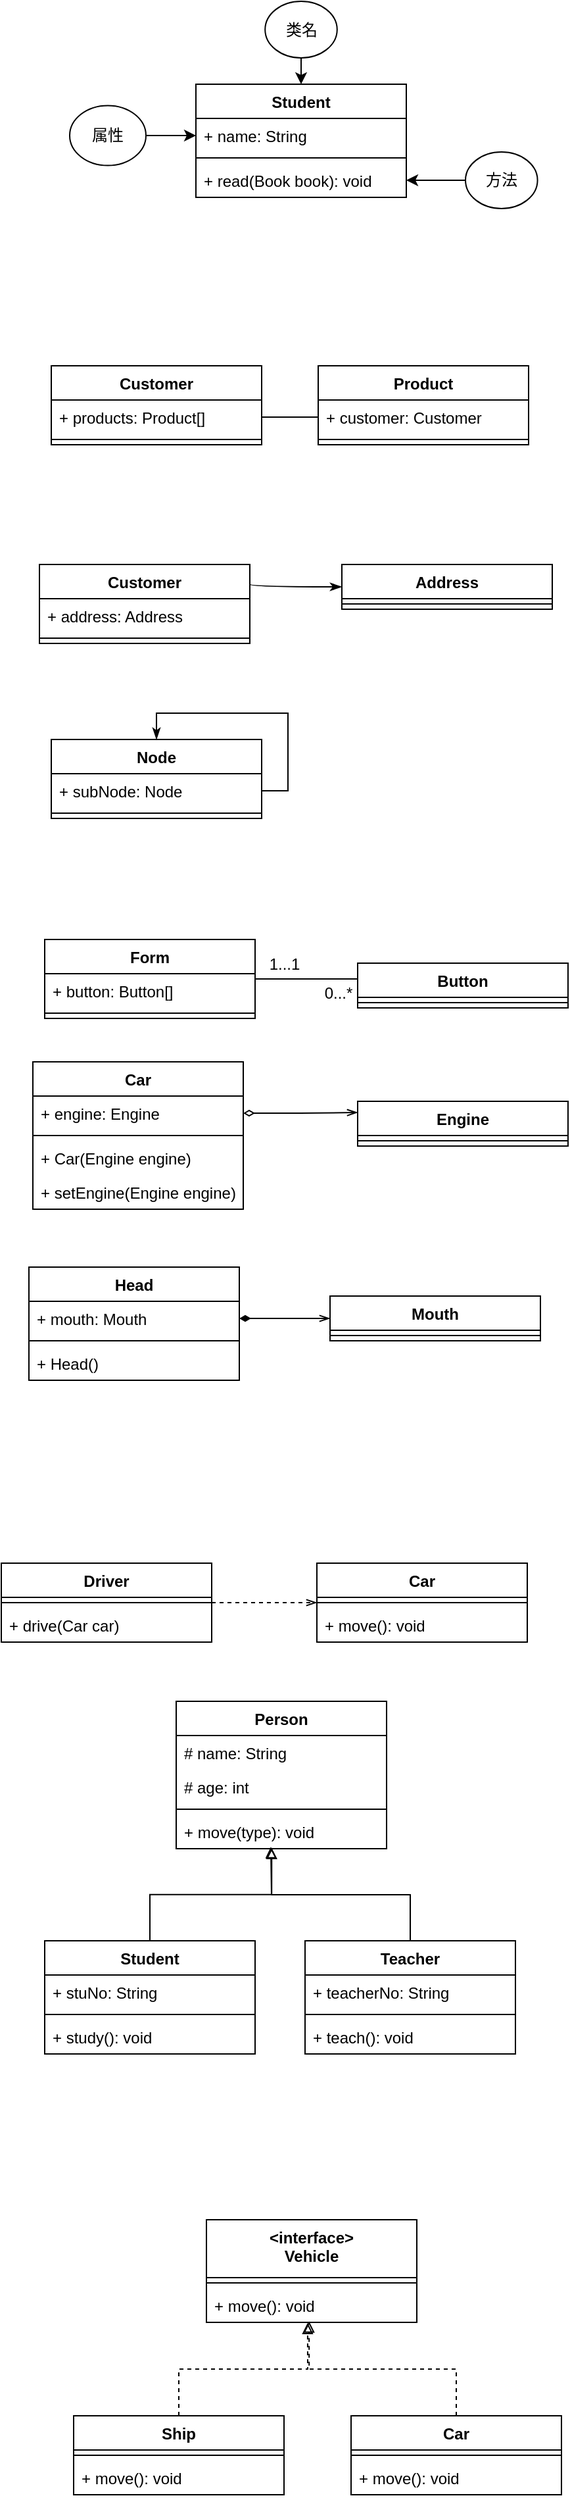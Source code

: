 <mxfile version="15.2.9" type="device"><diagram id="C5RBs43oDa-KdzZeNtuy" name="Page-1"><mxGraphModel dx="1550" dy="837" grid="0" gridSize="10" guides="1" tooltips="1" connect="1" arrows="1" fold="1" page="1" pageScale="1" pageWidth="827" pageHeight="1169" math="0" shadow="0"><root><mxCell id="WIyWlLk6GJQsqaUBKTNV-0"/><mxCell id="WIyWlLk6GJQsqaUBKTNV-1" parent="WIyWlLk6GJQsqaUBKTNV-0"/><mxCell id="OeYWlGwE_98t1ex9TlvV-0" value="Student" style="swimlane;fontStyle=1;align=center;verticalAlign=top;childLayout=stackLayout;horizontal=1;startSize=26;horizontalStack=0;resizeParent=1;resizeParentMax=0;resizeLast=0;collapsible=1;marginBottom=0;" parent="WIyWlLk6GJQsqaUBKTNV-1" vertex="1"><mxGeometry x="300" y="80" width="160" height="86" as="geometry"/></mxCell><mxCell id="OeYWlGwE_98t1ex9TlvV-1" value="+ name: String" style="text;strokeColor=none;fillColor=none;align=left;verticalAlign=top;spacingLeft=4;spacingRight=4;overflow=hidden;rotatable=0;points=[[0,0.5],[1,0.5]];portConstraint=eastwest;" parent="OeYWlGwE_98t1ex9TlvV-0" vertex="1"><mxGeometry y="26" width="160" height="26" as="geometry"/></mxCell><mxCell id="OeYWlGwE_98t1ex9TlvV-2" value="" style="line;strokeWidth=1;fillColor=none;align=left;verticalAlign=middle;spacingTop=-1;spacingLeft=3;spacingRight=3;rotatable=0;labelPosition=right;points=[];portConstraint=eastwest;" parent="OeYWlGwE_98t1ex9TlvV-0" vertex="1"><mxGeometry y="52" width="160" height="8" as="geometry"/></mxCell><mxCell id="OeYWlGwE_98t1ex9TlvV-3" value="+ read(Book book): void" style="text;strokeColor=none;fillColor=none;align=left;verticalAlign=top;spacingLeft=4;spacingRight=4;overflow=hidden;rotatable=0;points=[[0,0.5],[1,0.5]];portConstraint=eastwest;" parent="OeYWlGwE_98t1ex9TlvV-0" vertex="1"><mxGeometry y="60" width="160" height="26" as="geometry"/></mxCell><mxCell id="OeYWlGwE_98t1ex9TlvV-6" style="edgeStyle=orthogonalEdgeStyle;curved=1;rounded=0;orthogonalLoop=1;jettySize=auto;html=1;exitX=1;exitY=0.5;exitDx=0;exitDy=0;entryX=0;entryY=0.5;entryDx=0;entryDy=0;" parent="WIyWlLk6GJQsqaUBKTNV-1" source="OeYWlGwE_98t1ex9TlvV-4" target="OeYWlGwE_98t1ex9TlvV-1" edge="1"><mxGeometry relative="1" as="geometry"/></mxCell><mxCell id="OeYWlGwE_98t1ex9TlvV-4" value="属性" style="ellipse;whiteSpace=wrap;html=1;" parent="WIyWlLk6GJQsqaUBKTNV-1" vertex="1"><mxGeometry x="204" y="96.24" width="58" height="45.52" as="geometry"/></mxCell><mxCell id="OeYWlGwE_98t1ex9TlvV-8" style="edgeStyle=orthogonalEdgeStyle;curved=1;rounded=0;orthogonalLoop=1;jettySize=auto;html=1;exitX=0;exitY=0.5;exitDx=0;exitDy=0;entryX=1;entryY=0.5;entryDx=0;entryDy=0;" parent="WIyWlLk6GJQsqaUBKTNV-1" source="OeYWlGwE_98t1ex9TlvV-7" target="OeYWlGwE_98t1ex9TlvV-3" edge="1"><mxGeometry relative="1" as="geometry"/></mxCell><mxCell id="OeYWlGwE_98t1ex9TlvV-7" value="方法" style="ellipse;whiteSpace=wrap;html=1;" parent="WIyWlLk6GJQsqaUBKTNV-1" vertex="1"><mxGeometry x="505" y="131.5" width="54.79" height="43" as="geometry"/></mxCell><mxCell id="OeYWlGwE_98t1ex9TlvV-10" style="edgeStyle=orthogonalEdgeStyle;curved=1;rounded=0;orthogonalLoop=1;jettySize=auto;html=1;exitX=0.5;exitY=1;exitDx=0;exitDy=0;entryX=0.5;entryY=0;entryDx=0;entryDy=0;" parent="WIyWlLk6GJQsqaUBKTNV-1" source="OeYWlGwE_98t1ex9TlvV-9" target="OeYWlGwE_98t1ex9TlvV-0" edge="1"><mxGeometry relative="1" as="geometry"/></mxCell><mxCell id="OeYWlGwE_98t1ex9TlvV-9" value="类名" style="ellipse;whiteSpace=wrap;html=1;" parent="WIyWlLk6GJQsqaUBKTNV-1" vertex="1"><mxGeometry x="352.61" y="17" width="54.79" height="43" as="geometry"/></mxCell><mxCell id="OeYWlGwE_98t1ex9TlvV-11" value="Customer" style="swimlane;fontStyle=1;align=center;verticalAlign=top;childLayout=stackLayout;horizontal=1;startSize=26;horizontalStack=0;resizeParent=1;resizeParentMax=0;resizeLast=0;collapsible=1;marginBottom=0;" parent="WIyWlLk6GJQsqaUBKTNV-1" vertex="1"><mxGeometry x="190" y="294" width="160" height="60" as="geometry"/></mxCell><mxCell id="OeYWlGwE_98t1ex9TlvV-12" value="+ products: Product[]" style="text;strokeColor=none;fillColor=none;align=left;verticalAlign=top;spacingLeft=4;spacingRight=4;overflow=hidden;rotatable=0;points=[[0,0.5],[1,0.5]];portConstraint=eastwest;" parent="OeYWlGwE_98t1ex9TlvV-11" vertex="1"><mxGeometry y="26" width="160" height="26" as="geometry"/></mxCell><mxCell id="OeYWlGwE_98t1ex9TlvV-13" value="" style="line;strokeWidth=1;fillColor=none;align=left;verticalAlign=middle;spacingTop=-1;spacingLeft=3;spacingRight=3;rotatable=0;labelPosition=right;points=[];portConstraint=eastwest;" parent="OeYWlGwE_98t1ex9TlvV-11" vertex="1"><mxGeometry y="52" width="160" height="8" as="geometry"/></mxCell><mxCell id="OeYWlGwE_98t1ex9TlvV-15" value="Product" style="swimlane;fontStyle=1;align=center;verticalAlign=top;childLayout=stackLayout;horizontal=1;startSize=26;horizontalStack=0;resizeParent=1;resizeParentMax=0;resizeLast=0;collapsible=1;marginBottom=0;" parent="WIyWlLk6GJQsqaUBKTNV-1" vertex="1"><mxGeometry x="393" y="294" width="160" height="60" as="geometry"/></mxCell><mxCell id="OeYWlGwE_98t1ex9TlvV-16" value="+ customer: Customer" style="text;strokeColor=none;fillColor=none;align=left;verticalAlign=top;spacingLeft=4;spacingRight=4;overflow=hidden;rotatable=0;points=[[0,0.5],[1,0.5]];portConstraint=eastwest;" parent="OeYWlGwE_98t1ex9TlvV-15" vertex="1"><mxGeometry y="26" width="160" height="26" as="geometry"/></mxCell><mxCell id="OeYWlGwE_98t1ex9TlvV-17" value="" style="line;strokeWidth=1;fillColor=none;align=left;verticalAlign=middle;spacingTop=-1;spacingLeft=3;spacingRight=3;rotatable=0;labelPosition=right;points=[];portConstraint=eastwest;" parent="OeYWlGwE_98t1ex9TlvV-15" vertex="1"><mxGeometry y="52" width="160" height="8" as="geometry"/></mxCell><mxCell id="OeYWlGwE_98t1ex9TlvV-18" style="edgeStyle=orthogonalEdgeStyle;curved=1;rounded=0;orthogonalLoop=1;jettySize=auto;html=1;exitX=1;exitY=0.5;exitDx=0;exitDy=0;endArrow=none;endFill=0;" parent="WIyWlLk6GJQsqaUBKTNV-1" source="OeYWlGwE_98t1ex9TlvV-12" target="OeYWlGwE_98t1ex9TlvV-16" edge="1"><mxGeometry relative="1" as="geometry"/></mxCell><mxCell id="OeYWlGwE_98t1ex9TlvV-29" style="edgeStyle=orthogonalEdgeStyle;curved=1;rounded=0;orthogonalLoop=1;jettySize=auto;html=1;exitX=1;exitY=0.25;exitDx=0;exitDy=0;endArrow=classicThin;endFill=1;" parent="WIyWlLk6GJQsqaUBKTNV-1" source="OeYWlGwE_98t1ex9TlvV-23" target="OeYWlGwE_98t1ex9TlvV-26" edge="1"><mxGeometry relative="1" as="geometry"><Array as="points"><mxPoint x="341" y="462"/></Array></mxGeometry></mxCell><mxCell id="OeYWlGwE_98t1ex9TlvV-23" value="Customer" style="swimlane;fontStyle=1;align=center;verticalAlign=top;childLayout=stackLayout;horizontal=1;startSize=26;horizontalStack=0;resizeParent=1;resizeParentMax=0;resizeLast=0;collapsible=1;marginBottom=0;" parent="WIyWlLk6GJQsqaUBKTNV-1" vertex="1"><mxGeometry x="181" y="445" width="160" height="60" as="geometry"/></mxCell><mxCell id="OeYWlGwE_98t1ex9TlvV-24" value="+ address: Address" style="text;strokeColor=none;fillColor=none;align=left;verticalAlign=top;spacingLeft=4;spacingRight=4;overflow=hidden;rotatable=0;points=[[0,0.5],[1,0.5]];portConstraint=eastwest;" parent="OeYWlGwE_98t1ex9TlvV-23" vertex="1"><mxGeometry y="26" width="160" height="26" as="geometry"/></mxCell><mxCell id="OeYWlGwE_98t1ex9TlvV-25" value="" style="line;strokeWidth=1;fillColor=none;align=left;verticalAlign=middle;spacingTop=-1;spacingLeft=3;spacingRight=3;rotatable=0;labelPosition=right;points=[];portConstraint=eastwest;" parent="OeYWlGwE_98t1ex9TlvV-23" vertex="1"><mxGeometry y="52" width="160" height="8" as="geometry"/></mxCell><mxCell id="OeYWlGwE_98t1ex9TlvV-26" value="Address" style="swimlane;fontStyle=1;align=center;verticalAlign=top;childLayout=stackLayout;horizontal=1;startSize=26;horizontalStack=0;resizeParent=1;resizeParentMax=0;resizeLast=0;collapsible=1;marginBottom=0;" parent="WIyWlLk6GJQsqaUBKTNV-1" vertex="1"><mxGeometry x="411" y="445" width="160" height="34" as="geometry"/></mxCell><mxCell id="OeYWlGwE_98t1ex9TlvV-28" value="" style="line;strokeWidth=1;fillColor=none;align=left;verticalAlign=middle;spacingTop=-1;spacingLeft=3;spacingRight=3;rotatable=0;labelPosition=right;points=[];portConstraint=eastwest;" parent="OeYWlGwE_98t1ex9TlvV-26" vertex="1"><mxGeometry y="26" width="160" height="8" as="geometry"/></mxCell><mxCell id="OeYWlGwE_98t1ex9TlvV-31" value="Node" style="swimlane;fontStyle=1;align=center;verticalAlign=top;childLayout=stackLayout;horizontal=1;startSize=26;horizontalStack=0;resizeParent=1;resizeParentMax=0;resizeLast=0;collapsible=1;marginBottom=0;" parent="WIyWlLk6GJQsqaUBKTNV-1" vertex="1"><mxGeometry x="190" y="578" width="160" height="60" as="geometry"/></mxCell><mxCell id="OeYWlGwE_98t1ex9TlvV-34" style="edgeStyle=orthogonalEdgeStyle;rounded=0;orthogonalLoop=1;jettySize=auto;html=1;exitX=1;exitY=0.5;exitDx=0;exitDy=0;entryX=0.5;entryY=0;entryDx=0;entryDy=0;endArrow=classicThin;endFill=1;" parent="OeYWlGwE_98t1ex9TlvV-31" source="OeYWlGwE_98t1ex9TlvV-32" target="OeYWlGwE_98t1ex9TlvV-31" edge="1"><mxGeometry relative="1" as="geometry"/></mxCell><mxCell id="OeYWlGwE_98t1ex9TlvV-32" value="+ subNode: Node" style="text;strokeColor=none;fillColor=none;align=left;verticalAlign=top;spacingLeft=4;spacingRight=4;overflow=hidden;rotatable=0;points=[[0,0.5],[1,0.5]];portConstraint=eastwest;" parent="OeYWlGwE_98t1ex9TlvV-31" vertex="1"><mxGeometry y="26" width="160" height="26" as="geometry"/></mxCell><mxCell id="OeYWlGwE_98t1ex9TlvV-33" value="" style="line;strokeWidth=1;fillColor=none;align=left;verticalAlign=middle;spacingTop=-1;spacingLeft=3;spacingRight=3;rotatable=0;labelPosition=right;points=[];portConstraint=eastwest;" parent="OeYWlGwE_98t1ex9TlvV-31" vertex="1"><mxGeometry y="52" width="160" height="8" as="geometry"/></mxCell><mxCell id="OeYWlGwE_98t1ex9TlvV-42" value="" style="edgeStyle=orthogonalEdgeStyle;rounded=0;orthogonalLoop=1;jettySize=auto;html=1;endArrow=classicThin;endFill=1;" parent="WIyWlLk6GJQsqaUBKTNV-1" source="OeYWlGwE_98t1ex9TlvV-35" target="OeYWlGwE_98t1ex9TlvV-41" edge="1"><mxGeometry relative="1" as="geometry"><Array as="points"><mxPoint x="503" y="760"/></Array></mxGeometry></mxCell><mxCell id="OeYWlGwE_98t1ex9TlvV-35" value="Form" style="swimlane;fontStyle=1;align=center;verticalAlign=top;childLayout=stackLayout;horizontal=1;startSize=26;horizontalStack=0;resizeParent=1;resizeParentMax=0;resizeLast=0;collapsible=1;marginBottom=0;" parent="WIyWlLk6GJQsqaUBKTNV-1" vertex="1"><mxGeometry x="185" y="730" width="160" height="60" as="geometry"/></mxCell><mxCell id="OeYWlGwE_98t1ex9TlvV-36" value="+ button: Button[]" style="text;strokeColor=none;fillColor=none;align=left;verticalAlign=top;spacingLeft=4;spacingRight=4;overflow=hidden;rotatable=0;points=[[0,0.5],[1,0.5]];portConstraint=eastwest;" parent="OeYWlGwE_98t1ex9TlvV-35" vertex="1"><mxGeometry y="26" width="160" height="26" as="geometry"/></mxCell><mxCell id="OeYWlGwE_98t1ex9TlvV-37" value="" style="line;strokeWidth=1;fillColor=none;align=left;verticalAlign=middle;spacingTop=-1;spacingLeft=3;spacingRight=3;rotatable=0;labelPosition=right;points=[];portConstraint=eastwest;" parent="OeYWlGwE_98t1ex9TlvV-35" vertex="1"><mxGeometry y="52" width="160" height="8" as="geometry"/></mxCell><mxCell id="OeYWlGwE_98t1ex9TlvV-39" value="Button" style="swimlane;fontStyle=1;align=center;verticalAlign=top;childLayout=stackLayout;horizontal=1;startSize=26;horizontalStack=0;resizeParent=1;resizeParentMax=0;resizeLast=0;collapsible=1;marginBottom=0;" parent="WIyWlLk6GJQsqaUBKTNV-1" vertex="1"><mxGeometry x="423" y="748" width="160" height="34" as="geometry"/></mxCell><mxCell id="OeYWlGwE_98t1ex9TlvV-41" value="" style="line;strokeWidth=1;fillColor=none;align=left;verticalAlign=middle;spacingTop=-1;spacingLeft=3;spacingRight=3;rotatable=0;labelPosition=right;points=[];portConstraint=eastwest;" parent="OeYWlGwE_98t1ex9TlvV-39" vertex="1"><mxGeometry y="26" width="160" height="8" as="geometry"/></mxCell><mxCell id="OeYWlGwE_98t1ex9TlvV-43" value="1...1" style="text;html=1;align=center;verticalAlign=middle;resizable=0;points=[];autosize=1;strokeColor=none;fillColor=none;" parent="WIyWlLk6GJQsqaUBKTNV-1" vertex="1"><mxGeometry x="350" y="740" width="33" height="18" as="geometry"/></mxCell><mxCell id="OeYWlGwE_98t1ex9TlvV-44" value="0...*" style="text;html=1;align=center;verticalAlign=middle;resizable=0;points=[];autosize=1;strokeColor=none;fillColor=none;" parent="WIyWlLk6GJQsqaUBKTNV-1" vertex="1"><mxGeometry x="392" y="762" width="31" height="18" as="geometry"/></mxCell><mxCell id="OeYWlGwE_98t1ex9TlvV-45" value="Car" style="swimlane;fontStyle=1;align=center;verticalAlign=top;childLayout=stackLayout;horizontal=1;startSize=26;horizontalStack=0;resizeParent=1;resizeParentMax=0;resizeLast=0;collapsible=1;marginBottom=0;" parent="WIyWlLk6GJQsqaUBKTNV-1" vertex="1"><mxGeometry x="176" y="823" width="160" height="112" as="geometry"/></mxCell><mxCell id="OeYWlGwE_98t1ex9TlvV-46" value="+ engine: Engine" style="text;strokeColor=none;fillColor=none;align=left;verticalAlign=top;spacingLeft=4;spacingRight=4;overflow=hidden;rotatable=0;points=[[0,0.5],[1,0.5]];portConstraint=eastwest;" parent="OeYWlGwE_98t1ex9TlvV-45" vertex="1"><mxGeometry y="26" width="160" height="26" as="geometry"/></mxCell><mxCell id="OeYWlGwE_98t1ex9TlvV-47" value="" style="line;strokeWidth=1;fillColor=none;align=left;verticalAlign=middle;spacingTop=-1;spacingLeft=3;spacingRight=3;rotatable=0;labelPosition=right;points=[];portConstraint=eastwest;" parent="OeYWlGwE_98t1ex9TlvV-45" vertex="1"><mxGeometry y="52" width="160" height="8" as="geometry"/></mxCell><mxCell id="OeYWlGwE_98t1ex9TlvV-48" value="+ Car(Engine engine)" style="text;strokeColor=none;fillColor=none;align=left;verticalAlign=top;spacingLeft=4;spacingRight=4;overflow=hidden;rotatable=0;points=[[0,0.5],[1,0.5]];portConstraint=eastwest;" parent="OeYWlGwE_98t1ex9TlvV-45" vertex="1"><mxGeometry y="60" width="160" height="26" as="geometry"/></mxCell><mxCell id="OeYWlGwE_98t1ex9TlvV-49" value="+ setEngine(Engine engine)" style="text;strokeColor=none;fillColor=none;align=left;verticalAlign=top;spacingLeft=4;spacingRight=4;overflow=hidden;rotatable=0;points=[[0,0.5],[1,0.5]];portConstraint=eastwest;" parent="OeYWlGwE_98t1ex9TlvV-45" vertex="1"><mxGeometry y="86" width="160" height="26" as="geometry"/></mxCell><mxCell id="OeYWlGwE_98t1ex9TlvV-55" value="Engine" style="swimlane;fontStyle=1;align=center;verticalAlign=top;childLayout=stackLayout;horizontal=1;startSize=26;horizontalStack=0;resizeParent=1;resizeParentMax=0;resizeLast=0;collapsible=1;marginBottom=0;" parent="WIyWlLk6GJQsqaUBKTNV-1" vertex="1"><mxGeometry x="423" y="853" width="160" height="34" as="geometry"/></mxCell><mxCell id="OeYWlGwE_98t1ex9TlvV-56" value="" style="line;strokeWidth=1;fillColor=none;align=left;verticalAlign=middle;spacingTop=-1;spacingLeft=3;spacingRight=3;rotatable=0;labelPosition=right;points=[];portConstraint=eastwest;" parent="OeYWlGwE_98t1ex9TlvV-55" vertex="1"><mxGeometry y="26" width="160" height="8" as="geometry"/></mxCell><mxCell id="OeYWlGwE_98t1ex9TlvV-58" style="edgeStyle=orthogonalEdgeStyle;rounded=0;orthogonalLoop=1;jettySize=auto;html=1;exitX=1;exitY=0.5;exitDx=0;exitDy=0;entryX=0;entryY=0.25;entryDx=0;entryDy=0;endArrow=openThin;endFill=0;startArrow=diamondThin;startFill=0;" parent="WIyWlLk6GJQsqaUBKTNV-1" source="OeYWlGwE_98t1ex9TlvV-46" target="OeYWlGwE_98t1ex9TlvV-55" edge="1"><mxGeometry relative="1" as="geometry"/></mxCell><mxCell id="OeYWlGwE_98t1ex9TlvV-59" value="Head" style="swimlane;fontStyle=1;align=center;verticalAlign=top;childLayout=stackLayout;horizontal=1;startSize=26;horizontalStack=0;resizeParent=1;resizeParentMax=0;resizeLast=0;collapsible=1;marginBottom=0;" parent="WIyWlLk6GJQsqaUBKTNV-1" vertex="1"><mxGeometry x="173" y="979" width="160" height="86" as="geometry"/></mxCell><mxCell id="OeYWlGwE_98t1ex9TlvV-60" value="+ mouth: Mouth" style="text;strokeColor=none;fillColor=none;align=left;verticalAlign=top;spacingLeft=4;spacingRight=4;overflow=hidden;rotatable=0;points=[[0,0.5],[1,0.5]];portConstraint=eastwest;" parent="OeYWlGwE_98t1ex9TlvV-59" vertex="1"><mxGeometry y="26" width="160" height="26" as="geometry"/></mxCell><mxCell id="OeYWlGwE_98t1ex9TlvV-61" value="" style="line;strokeWidth=1;fillColor=none;align=left;verticalAlign=middle;spacingTop=-1;spacingLeft=3;spacingRight=3;rotatable=0;labelPosition=right;points=[];portConstraint=eastwest;" parent="OeYWlGwE_98t1ex9TlvV-59" vertex="1"><mxGeometry y="52" width="160" height="8" as="geometry"/></mxCell><mxCell id="OeYWlGwE_98t1ex9TlvV-62" value="+ Head()" style="text;strokeColor=none;fillColor=none;align=left;verticalAlign=top;spacingLeft=4;spacingRight=4;overflow=hidden;rotatable=0;points=[[0,0.5],[1,0.5]];portConstraint=eastwest;" parent="OeYWlGwE_98t1ex9TlvV-59" vertex="1"><mxGeometry y="60" width="160" height="26" as="geometry"/></mxCell><mxCell id="OeYWlGwE_98t1ex9TlvV-63" value="Mouth" style="swimlane;fontStyle=1;align=center;verticalAlign=top;childLayout=stackLayout;horizontal=1;startSize=26;horizontalStack=0;resizeParent=1;resizeParentMax=0;resizeLast=0;collapsible=1;marginBottom=0;" parent="WIyWlLk6GJQsqaUBKTNV-1" vertex="1"><mxGeometry x="402" y="1001" width="160" height="34" as="geometry"/></mxCell><mxCell id="OeYWlGwE_98t1ex9TlvV-64" value="" style="line;strokeWidth=1;fillColor=none;align=left;verticalAlign=middle;spacingTop=-1;spacingLeft=3;spacingRight=3;rotatable=0;labelPosition=right;points=[];portConstraint=eastwest;" parent="OeYWlGwE_98t1ex9TlvV-63" vertex="1"><mxGeometry y="26" width="160" height="8" as="geometry"/></mxCell><mxCell id="OeYWlGwE_98t1ex9TlvV-65" style="edgeStyle=orthogonalEdgeStyle;rounded=0;orthogonalLoop=1;jettySize=auto;html=1;exitX=1;exitY=0.5;exitDx=0;exitDy=0;entryX=0;entryY=0.5;entryDx=0;entryDy=0;startArrow=diamondThin;startFill=1;endArrow=openThin;endFill=0;" parent="WIyWlLk6GJQsqaUBKTNV-1" source="OeYWlGwE_98t1ex9TlvV-60" target="OeYWlGwE_98t1ex9TlvV-63" edge="1"><mxGeometry relative="1" as="geometry"/></mxCell><mxCell id="OeYWlGwE_98t1ex9TlvV-73" value="" style="edgeStyle=orthogonalEdgeStyle;rounded=0;orthogonalLoop=1;jettySize=auto;html=1;startArrow=none;startFill=0;endArrow=openThin;endFill=0;dashed=1;" parent="WIyWlLk6GJQsqaUBKTNV-1" source="OeYWlGwE_98t1ex9TlvV-66" target="OeYWlGwE_98t1ex9TlvV-70" edge="1"><mxGeometry relative="1" as="geometry"/></mxCell><mxCell id="OeYWlGwE_98t1ex9TlvV-66" value="Driver" style="swimlane;fontStyle=1;align=center;verticalAlign=top;childLayout=stackLayout;horizontal=1;startSize=26;horizontalStack=0;resizeParent=1;resizeParentMax=0;resizeLast=0;collapsible=1;marginBottom=0;" parent="WIyWlLk6GJQsqaUBKTNV-1" vertex="1"><mxGeometry x="152" y="1204" width="160" height="60" as="geometry"/></mxCell><mxCell id="OeYWlGwE_98t1ex9TlvV-68" value="" style="line;strokeWidth=1;fillColor=none;align=left;verticalAlign=middle;spacingTop=-1;spacingLeft=3;spacingRight=3;rotatable=0;labelPosition=right;points=[];portConstraint=eastwest;" parent="OeYWlGwE_98t1ex9TlvV-66" vertex="1"><mxGeometry y="26" width="160" height="8" as="geometry"/></mxCell><mxCell id="OeYWlGwE_98t1ex9TlvV-69" value="+ drive(Car car)" style="text;strokeColor=none;fillColor=none;align=left;verticalAlign=top;spacingLeft=4;spacingRight=4;overflow=hidden;rotatable=0;points=[[0,0.5],[1,0.5]];portConstraint=eastwest;" parent="OeYWlGwE_98t1ex9TlvV-66" vertex="1"><mxGeometry y="34" width="160" height="26" as="geometry"/></mxCell><mxCell id="OeYWlGwE_98t1ex9TlvV-70" value="Car" style="swimlane;fontStyle=1;align=center;verticalAlign=top;childLayout=stackLayout;horizontal=1;startSize=26;horizontalStack=0;resizeParent=1;resizeParentMax=0;resizeLast=0;collapsible=1;marginBottom=0;" parent="WIyWlLk6GJQsqaUBKTNV-1" vertex="1"><mxGeometry x="392" y="1204" width="160" height="60" as="geometry"/></mxCell><mxCell id="OeYWlGwE_98t1ex9TlvV-71" value="" style="line;strokeWidth=1;fillColor=none;align=left;verticalAlign=middle;spacingTop=-1;spacingLeft=3;spacingRight=3;rotatable=0;labelPosition=right;points=[];portConstraint=eastwest;" parent="OeYWlGwE_98t1ex9TlvV-70" vertex="1"><mxGeometry y="26" width="160" height="8" as="geometry"/></mxCell><mxCell id="OeYWlGwE_98t1ex9TlvV-72" value="+ move(): void" style="text;strokeColor=none;fillColor=none;align=left;verticalAlign=top;spacingLeft=4;spacingRight=4;overflow=hidden;rotatable=0;points=[[0,0.5],[1,0.5]];portConstraint=eastwest;" parent="OeYWlGwE_98t1ex9TlvV-70" vertex="1"><mxGeometry y="34" width="160" height="26" as="geometry"/></mxCell><mxCell id="OeYWlGwE_98t1ex9TlvV-74" value="Person" style="swimlane;fontStyle=1;align=center;verticalAlign=top;childLayout=stackLayout;horizontal=1;startSize=26;horizontalStack=0;resizeParent=1;resizeParentMax=0;resizeLast=0;collapsible=1;marginBottom=0;" parent="WIyWlLk6GJQsqaUBKTNV-1" vertex="1"><mxGeometry x="285" y="1309" width="160" height="112" as="geometry"/></mxCell><mxCell id="OeYWlGwE_98t1ex9TlvV-75" value="# name: String" style="text;strokeColor=none;fillColor=none;align=left;verticalAlign=top;spacingLeft=4;spacingRight=4;overflow=hidden;rotatable=0;points=[[0,0.5],[1,0.5]];portConstraint=eastwest;" parent="OeYWlGwE_98t1ex9TlvV-74" vertex="1"><mxGeometry y="26" width="160" height="26" as="geometry"/></mxCell><mxCell id="OeYWlGwE_98t1ex9TlvV-78" value="# age: int" style="text;strokeColor=none;fillColor=none;align=left;verticalAlign=top;spacingLeft=4;spacingRight=4;overflow=hidden;rotatable=0;points=[[0,0.5],[1,0.5]];portConstraint=eastwest;" parent="OeYWlGwE_98t1ex9TlvV-74" vertex="1"><mxGeometry y="52" width="160" height="26" as="geometry"/></mxCell><mxCell id="OeYWlGwE_98t1ex9TlvV-76" value="" style="line;strokeWidth=1;fillColor=none;align=left;verticalAlign=middle;spacingTop=-1;spacingLeft=3;spacingRight=3;rotatable=0;labelPosition=right;points=[];portConstraint=eastwest;" parent="OeYWlGwE_98t1ex9TlvV-74" vertex="1"><mxGeometry y="78" width="160" height="8" as="geometry"/></mxCell><mxCell id="OeYWlGwE_98t1ex9TlvV-77" value="+ move(type): void" style="text;strokeColor=none;fillColor=none;align=left;verticalAlign=top;spacingLeft=4;spacingRight=4;overflow=hidden;rotatable=0;points=[[0,0.5],[1,0.5]];portConstraint=eastwest;" parent="OeYWlGwE_98t1ex9TlvV-74" vertex="1"><mxGeometry y="86" width="160" height="26" as="geometry"/></mxCell><mxCell id="OeYWlGwE_98t1ex9TlvV-92" style="edgeStyle=orthogonalEdgeStyle;rounded=0;orthogonalLoop=1;jettySize=auto;html=1;exitX=0.5;exitY=0;exitDx=0;exitDy=0;startArrow=none;startFill=0;endArrow=block;endFill=0;" parent="WIyWlLk6GJQsqaUBKTNV-1" source="OeYWlGwE_98t1ex9TlvV-83" edge="1"><mxGeometry relative="1" as="geometry"><mxPoint x="356.977" y="1419.655" as="targetPoint"/></mxGeometry></mxCell><mxCell id="OeYWlGwE_98t1ex9TlvV-83" value="Student" style="swimlane;fontStyle=1;align=center;verticalAlign=top;childLayout=stackLayout;horizontal=1;startSize=26;horizontalStack=0;resizeParent=1;resizeParentMax=0;resizeLast=0;collapsible=1;marginBottom=0;" parent="WIyWlLk6GJQsqaUBKTNV-1" vertex="1"><mxGeometry x="185" y="1491" width="160" height="86" as="geometry"/></mxCell><mxCell id="OeYWlGwE_98t1ex9TlvV-84" value="+ stuNo: String" style="text;strokeColor=none;fillColor=none;align=left;verticalAlign=top;spacingLeft=4;spacingRight=4;overflow=hidden;rotatable=0;points=[[0,0.5],[1,0.5]];portConstraint=eastwest;" parent="OeYWlGwE_98t1ex9TlvV-83" vertex="1"><mxGeometry y="26" width="160" height="26" as="geometry"/></mxCell><mxCell id="OeYWlGwE_98t1ex9TlvV-85" value="" style="line;strokeWidth=1;fillColor=none;align=left;verticalAlign=middle;spacingTop=-1;spacingLeft=3;spacingRight=3;rotatable=0;labelPosition=right;points=[];portConstraint=eastwest;" parent="OeYWlGwE_98t1ex9TlvV-83" vertex="1"><mxGeometry y="52" width="160" height="8" as="geometry"/></mxCell><mxCell id="OeYWlGwE_98t1ex9TlvV-86" value="+ study(): void" style="text;strokeColor=none;fillColor=none;align=left;verticalAlign=top;spacingLeft=4;spacingRight=4;overflow=hidden;rotatable=0;points=[[0,0.5],[1,0.5]];portConstraint=eastwest;" parent="OeYWlGwE_98t1ex9TlvV-83" vertex="1"><mxGeometry y="60" width="160" height="26" as="geometry"/></mxCell><mxCell id="OeYWlGwE_98t1ex9TlvV-91" style="edgeStyle=orthogonalEdgeStyle;rounded=0;orthogonalLoop=1;jettySize=auto;html=1;exitX=0.5;exitY=0;exitDx=0;exitDy=0;entryX=0.454;entryY=0.977;entryDx=0;entryDy=0;entryPerimeter=0;startArrow=none;startFill=0;endArrow=block;endFill=0;" parent="WIyWlLk6GJQsqaUBKTNV-1" source="OeYWlGwE_98t1ex9TlvV-87" target="OeYWlGwE_98t1ex9TlvV-77" edge="1"><mxGeometry relative="1" as="geometry"/></mxCell><mxCell id="OeYWlGwE_98t1ex9TlvV-87" value="Teacher" style="swimlane;fontStyle=1;align=center;verticalAlign=top;childLayout=stackLayout;horizontal=1;startSize=26;horizontalStack=0;resizeParent=1;resizeParentMax=0;resizeLast=0;collapsible=1;marginBottom=0;" parent="WIyWlLk6GJQsqaUBKTNV-1" vertex="1"><mxGeometry x="383" y="1491" width="160" height="86" as="geometry"/></mxCell><mxCell id="OeYWlGwE_98t1ex9TlvV-88" value="+ teacherNo: String" style="text;strokeColor=none;fillColor=none;align=left;verticalAlign=top;spacingLeft=4;spacingRight=4;overflow=hidden;rotatable=0;points=[[0,0.5],[1,0.5]];portConstraint=eastwest;" parent="OeYWlGwE_98t1ex9TlvV-87" vertex="1"><mxGeometry y="26" width="160" height="26" as="geometry"/></mxCell><mxCell id="OeYWlGwE_98t1ex9TlvV-89" value="" style="line;strokeWidth=1;fillColor=none;align=left;verticalAlign=middle;spacingTop=-1;spacingLeft=3;spacingRight=3;rotatable=0;labelPosition=right;points=[];portConstraint=eastwest;" parent="OeYWlGwE_98t1ex9TlvV-87" vertex="1"><mxGeometry y="52" width="160" height="8" as="geometry"/></mxCell><mxCell id="OeYWlGwE_98t1ex9TlvV-90" value="+ teach(): void" style="text;strokeColor=none;fillColor=none;align=left;verticalAlign=top;spacingLeft=4;spacingRight=4;overflow=hidden;rotatable=0;points=[[0,0.5],[1,0.5]];portConstraint=eastwest;" parent="OeYWlGwE_98t1ex9TlvV-87" vertex="1"><mxGeometry y="60" width="160" height="26" as="geometry"/></mxCell><mxCell id="viTz3LPAXr5s5HvF4CUl-0" value="&lt;interface&gt;&#10;Vehicle" style="swimlane;fontStyle=1;align=center;verticalAlign=top;childLayout=stackLayout;horizontal=1;startSize=44;horizontalStack=0;resizeParent=1;resizeParentMax=0;resizeLast=0;collapsible=1;marginBottom=0;" vertex="1" parent="WIyWlLk6GJQsqaUBKTNV-1"><mxGeometry x="308" y="1703" width="160" height="78" as="geometry"/></mxCell><mxCell id="viTz3LPAXr5s5HvF4CUl-2" value="" style="line;strokeWidth=1;fillColor=none;align=left;verticalAlign=middle;spacingTop=-1;spacingLeft=3;spacingRight=3;rotatable=0;labelPosition=right;points=[];portConstraint=eastwest;" vertex="1" parent="viTz3LPAXr5s5HvF4CUl-0"><mxGeometry y="44" width="160" height="8" as="geometry"/></mxCell><mxCell id="viTz3LPAXr5s5HvF4CUl-3" value="+ move(): void" style="text;strokeColor=none;fillColor=none;align=left;verticalAlign=top;spacingLeft=4;spacingRight=4;overflow=hidden;rotatable=0;points=[[0,0.5],[1,0.5]];portConstraint=eastwest;" vertex="1" parent="viTz3LPAXr5s5HvF4CUl-0"><mxGeometry y="52" width="160" height="26" as="geometry"/></mxCell><mxCell id="viTz3LPAXr5s5HvF4CUl-12" style="edgeStyle=orthogonalEdgeStyle;rounded=0;orthogonalLoop=1;jettySize=auto;html=1;exitX=0.5;exitY=0;exitDx=0;exitDy=0;entryX=0.481;entryY=1.013;entryDx=0;entryDy=0;entryPerimeter=0;endArrow=block;endFill=0;dashed=1;" edge="1" parent="WIyWlLk6GJQsqaUBKTNV-1" source="viTz3LPAXr5s5HvF4CUl-5" target="viTz3LPAXr5s5HvF4CUl-3"><mxGeometry relative="1" as="geometry"/></mxCell><mxCell id="viTz3LPAXr5s5HvF4CUl-5" value="Ship" style="swimlane;fontStyle=1;align=center;verticalAlign=top;childLayout=stackLayout;horizontal=1;startSize=26;horizontalStack=0;resizeParent=1;resizeParentMax=0;resizeLast=0;collapsible=1;marginBottom=0;" vertex="1" parent="WIyWlLk6GJQsqaUBKTNV-1"><mxGeometry x="207" y="1852" width="160" height="60" as="geometry"/></mxCell><mxCell id="viTz3LPAXr5s5HvF4CUl-7" value="" style="line;strokeWidth=1;fillColor=none;align=left;verticalAlign=middle;spacingTop=-1;spacingLeft=3;spacingRight=3;rotatable=0;labelPosition=right;points=[];portConstraint=eastwest;" vertex="1" parent="viTz3LPAXr5s5HvF4CUl-5"><mxGeometry y="26" width="160" height="8" as="geometry"/></mxCell><mxCell id="viTz3LPAXr5s5HvF4CUl-8" value="+ move(): void" style="text;strokeColor=none;fillColor=none;align=left;verticalAlign=top;spacingLeft=4;spacingRight=4;overflow=hidden;rotatable=0;points=[[0,0.5],[1,0.5]];portConstraint=eastwest;" vertex="1" parent="viTz3LPAXr5s5HvF4CUl-5"><mxGeometry y="34" width="160" height="26" as="geometry"/></mxCell><mxCell id="viTz3LPAXr5s5HvF4CUl-13" style="edgeStyle=orthogonalEdgeStyle;rounded=0;orthogonalLoop=1;jettySize=auto;html=1;exitX=0.5;exitY=0;exitDx=0;exitDy=0;entryX=0.488;entryY=0.972;entryDx=0;entryDy=0;entryPerimeter=0;endArrow=block;endFill=0;dashed=1;" edge="1" parent="WIyWlLk6GJQsqaUBKTNV-1" source="viTz3LPAXr5s5HvF4CUl-9" target="viTz3LPAXr5s5HvF4CUl-3"><mxGeometry relative="1" as="geometry"/></mxCell><mxCell id="viTz3LPAXr5s5HvF4CUl-9" value="Car" style="swimlane;fontStyle=1;align=center;verticalAlign=top;childLayout=stackLayout;horizontal=1;startSize=26;horizontalStack=0;resizeParent=1;resizeParentMax=0;resizeLast=0;collapsible=1;marginBottom=0;" vertex="1" parent="WIyWlLk6GJQsqaUBKTNV-1"><mxGeometry x="418" y="1852" width="160" height="60" as="geometry"/></mxCell><mxCell id="viTz3LPAXr5s5HvF4CUl-10" value="" style="line;strokeWidth=1;fillColor=none;align=left;verticalAlign=middle;spacingTop=-1;spacingLeft=3;spacingRight=3;rotatable=0;labelPosition=right;points=[];portConstraint=eastwest;" vertex="1" parent="viTz3LPAXr5s5HvF4CUl-9"><mxGeometry y="26" width="160" height="8" as="geometry"/></mxCell><mxCell id="viTz3LPAXr5s5HvF4CUl-11" value="+ move(): void" style="text;strokeColor=none;fillColor=none;align=left;verticalAlign=top;spacingLeft=4;spacingRight=4;overflow=hidden;rotatable=0;points=[[0,0.5],[1,0.5]];portConstraint=eastwest;" vertex="1" parent="viTz3LPAXr5s5HvF4CUl-9"><mxGeometry y="34" width="160" height="26" as="geometry"/></mxCell></root></mxGraphModel></diagram></mxfile>